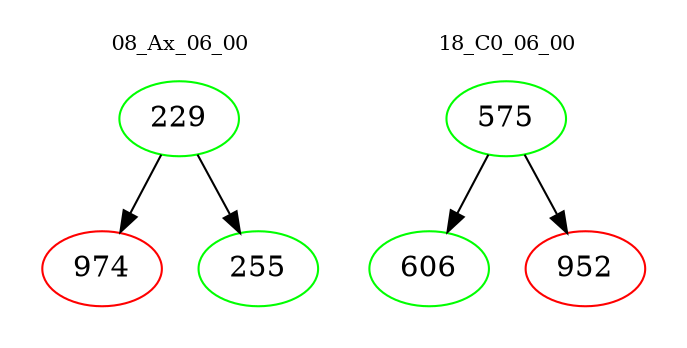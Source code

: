 digraph{
subgraph cluster_0 {
color = white
label = "08_Ax_06_00";
fontsize=10;
T0_229 [label="229", color="green"]
T0_229 -> T0_974 [color="black"]
T0_974 [label="974", color="red"]
T0_229 -> T0_255 [color="black"]
T0_255 [label="255", color="green"]
}
subgraph cluster_1 {
color = white
label = "18_C0_06_00";
fontsize=10;
T1_575 [label="575", color="green"]
T1_575 -> T1_606 [color="black"]
T1_606 [label="606", color="green"]
T1_575 -> T1_952 [color="black"]
T1_952 [label="952", color="red"]
}
}
